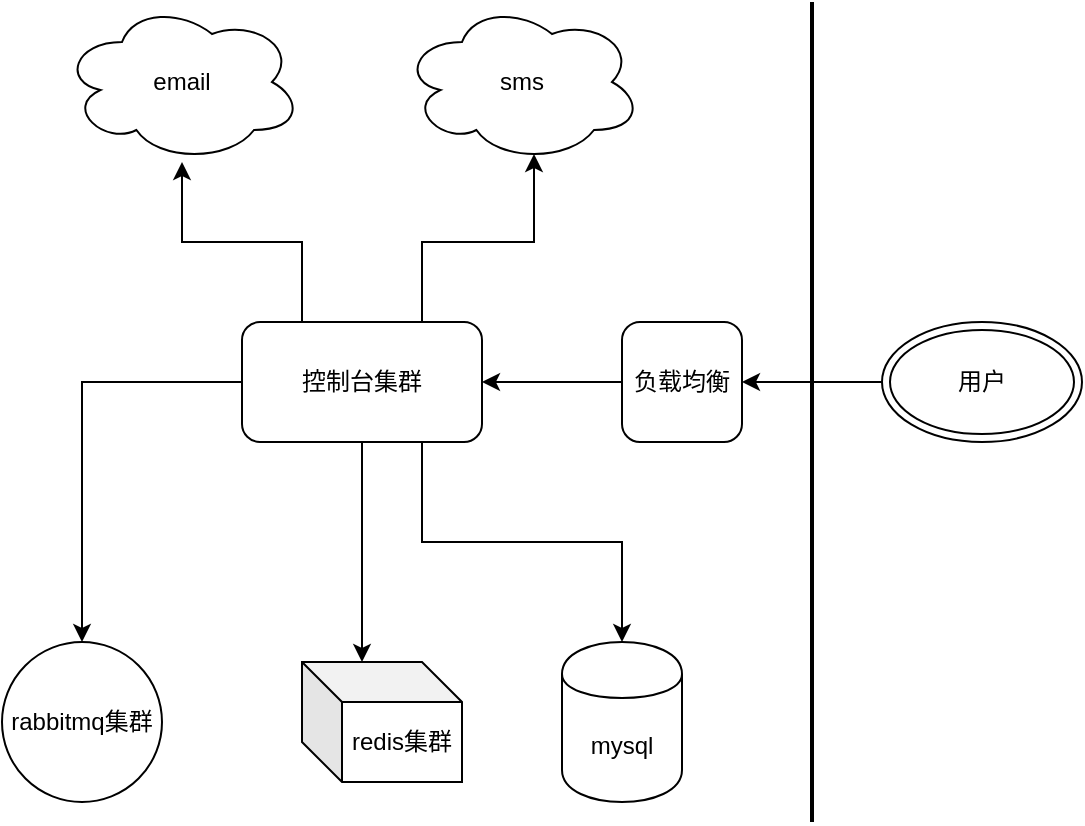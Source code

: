 <mxfile version="12.1.2" type="github" pages="1">
  <diagram id="EHGtMJ0qzdUWasOliFA4" name="Page-1">
    <mxGraphModel dx="1102" dy="614" grid="1" gridSize="10" guides="1" tooltips="1" connect="1" arrows="1" fold="1" page="1" pageScale="1" pageWidth="827" pageHeight="1169" math="0" shadow="0">
      <root>
        <mxCell id="0"/>
        <mxCell id="1" parent="0"/>
        <mxCell id="20i8F2VBR_8pb6ppFjBq-8" value="" style="edgeStyle=orthogonalEdgeStyle;rounded=0;orthogonalLoop=1;jettySize=auto;html=1;" edge="1" parent="1" source="skDeUB5uUxdcTpCQxtGw-1" target="20i8F2VBR_8pb6ppFjBq-7">
          <mxGeometry relative="1" as="geometry"/>
        </mxCell>
        <mxCell id="skDeUB5uUxdcTpCQxtGw-1" value="负载均衡" style="rounded=1;whiteSpace=wrap;html=1;" parent="1" vertex="1">
          <mxGeometry x="460" y="240" width="60" height="60" as="geometry"/>
        </mxCell>
        <mxCell id="skDeUB5uUxdcTpCQxtGw-2" value="" style="line;strokeWidth=2;direction=south;html=1;" parent="1" vertex="1">
          <mxGeometry x="550" y="80" width="10" height="410" as="geometry"/>
        </mxCell>
        <mxCell id="skDeUB5uUxdcTpCQxtGw-4" value="" style="edgeStyle=orthogonalEdgeStyle;rounded=0;orthogonalLoop=1;jettySize=auto;html=1;" parent="1" source="skDeUB5uUxdcTpCQxtGw-3" target="skDeUB5uUxdcTpCQxtGw-1" edge="1">
          <mxGeometry relative="1" as="geometry"/>
        </mxCell>
        <mxCell id="skDeUB5uUxdcTpCQxtGw-3" value="用户" style="ellipse;shape=doubleEllipse;whiteSpace=wrap;html=1;" parent="1" vertex="1">
          <mxGeometry x="590" y="240" width="100" height="60" as="geometry"/>
        </mxCell>
        <mxCell id="20i8F2VBR_8pb6ppFjBq-1" value="mysql" style="shape=cylinder;whiteSpace=wrap;html=1;boundedLbl=1;backgroundOutline=1;" vertex="1" parent="1">
          <mxGeometry x="430" y="400" width="60" height="80" as="geometry"/>
        </mxCell>
        <mxCell id="20i8F2VBR_8pb6ppFjBq-2" value="rabbitmq集群" style="ellipse;whiteSpace=wrap;html=1;aspect=fixed;" vertex="1" parent="1">
          <mxGeometry x="150" y="400" width="80" height="80" as="geometry"/>
        </mxCell>
        <mxCell id="20i8F2VBR_8pb6ppFjBq-3" value="sms" style="ellipse;shape=cloud;whiteSpace=wrap;html=1;" vertex="1" parent="1">
          <mxGeometry x="350" y="80" width="120" height="80" as="geometry"/>
        </mxCell>
        <mxCell id="20i8F2VBR_8pb6ppFjBq-4" value="email" style="ellipse;shape=cloud;whiteSpace=wrap;html=1;" vertex="1" parent="1">
          <mxGeometry x="180" y="80" width="120" height="80" as="geometry"/>
        </mxCell>
        <mxCell id="20i8F2VBR_8pb6ppFjBq-5" value="redis集群" style="shape=cube;whiteSpace=wrap;html=1;boundedLbl=1;backgroundOutline=1;darkOpacity=0.05;darkOpacity2=0.1;" vertex="1" parent="1">
          <mxGeometry x="300" y="410" width="80" height="60" as="geometry"/>
        </mxCell>
        <mxCell id="20i8F2VBR_8pb6ppFjBq-10" value="" style="edgeStyle=orthogonalEdgeStyle;rounded=0;orthogonalLoop=1;jettySize=auto;html=1;entryX=0.55;entryY=0.95;entryDx=0;entryDy=0;entryPerimeter=0;exitX=0.75;exitY=0;exitDx=0;exitDy=0;" edge="1" parent="1" source="20i8F2VBR_8pb6ppFjBq-7" target="20i8F2VBR_8pb6ppFjBq-3">
          <mxGeometry relative="1" as="geometry"/>
        </mxCell>
        <mxCell id="20i8F2VBR_8pb6ppFjBq-12" value="" style="edgeStyle=orthogonalEdgeStyle;rounded=0;orthogonalLoop=1;jettySize=auto;html=1;exitX=0.25;exitY=0;exitDx=0;exitDy=0;" edge="1" parent="1" source="20i8F2VBR_8pb6ppFjBq-7" target="20i8F2VBR_8pb6ppFjBq-4">
          <mxGeometry relative="1" as="geometry"/>
        </mxCell>
        <mxCell id="20i8F2VBR_8pb6ppFjBq-14" value="" style="edgeStyle=orthogonalEdgeStyle;rounded=0;orthogonalLoop=1;jettySize=auto;html=1;entryX=0.5;entryY=0;entryDx=0;entryDy=0;" edge="1" parent="1" source="20i8F2VBR_8pb6ppFjBq-7" target="20i8F2VBR_8pb6ppFjBq-2">
          <mxGeometry relative="1" as="geometry">
            <mxPoint x="330" y="380" as="targetPoint"/>
          </mxGeometry>
        </mxCell>
        <mxCell id="20i8F2VBR_8pb6ppFjBq-16" value="" style="edgeStyle=orthogonalEdgeStyle;rounded=0;orthogonalLoop=1;jettySize=auto;html=1;entryX=0;entryY=0;entryDx=30;entryDy=0;entryPerimeter=0;" edge="1" parent="1" source="20i8F2VBR_8pb6ppFjBq-7" target="20i8F2VBR_8pb6ppFjBq-5">
          <mxGeometry relative="1" as="geometry">
            <mxPoint x="330" y="380" as="targetPoint"/>
          </mxGeometry>
        </mxCell>
        <mxCell id="20i8F2VBR_8pb6ppFjBq-19" style="edgeStyle=orthogonalEdgeStyle;rounded=0;orthogonalLoop=1;jettySize=auto;html=1;exitX=0.75;exitY=1;exitDx=0;exitDy=0;entryX=0.5;entryY=0;entryDx=0;entryDy=0;" edge="1" parent="1" source="20i8F2VBR_8pb6ppFjBq-7" target="20i8F2VBR_8pb6ppFjBq-1">
          <mxGeometry relative="1" as="geometry"/>
        </mxCell>
        <mxCell id="20i8F2VBR_8pb6ppFjBq-7" value="控制台集群" style="rounded=1;whiteSpace=wrap;html=1;" vertex="1" parent="1">
          <mxGeometry x="270" y="240" width="120" height="60" as="geometry"/>
        </mxCell>
      </root>
    </mxGraphModel>
  </diagram>
</mxfile>
